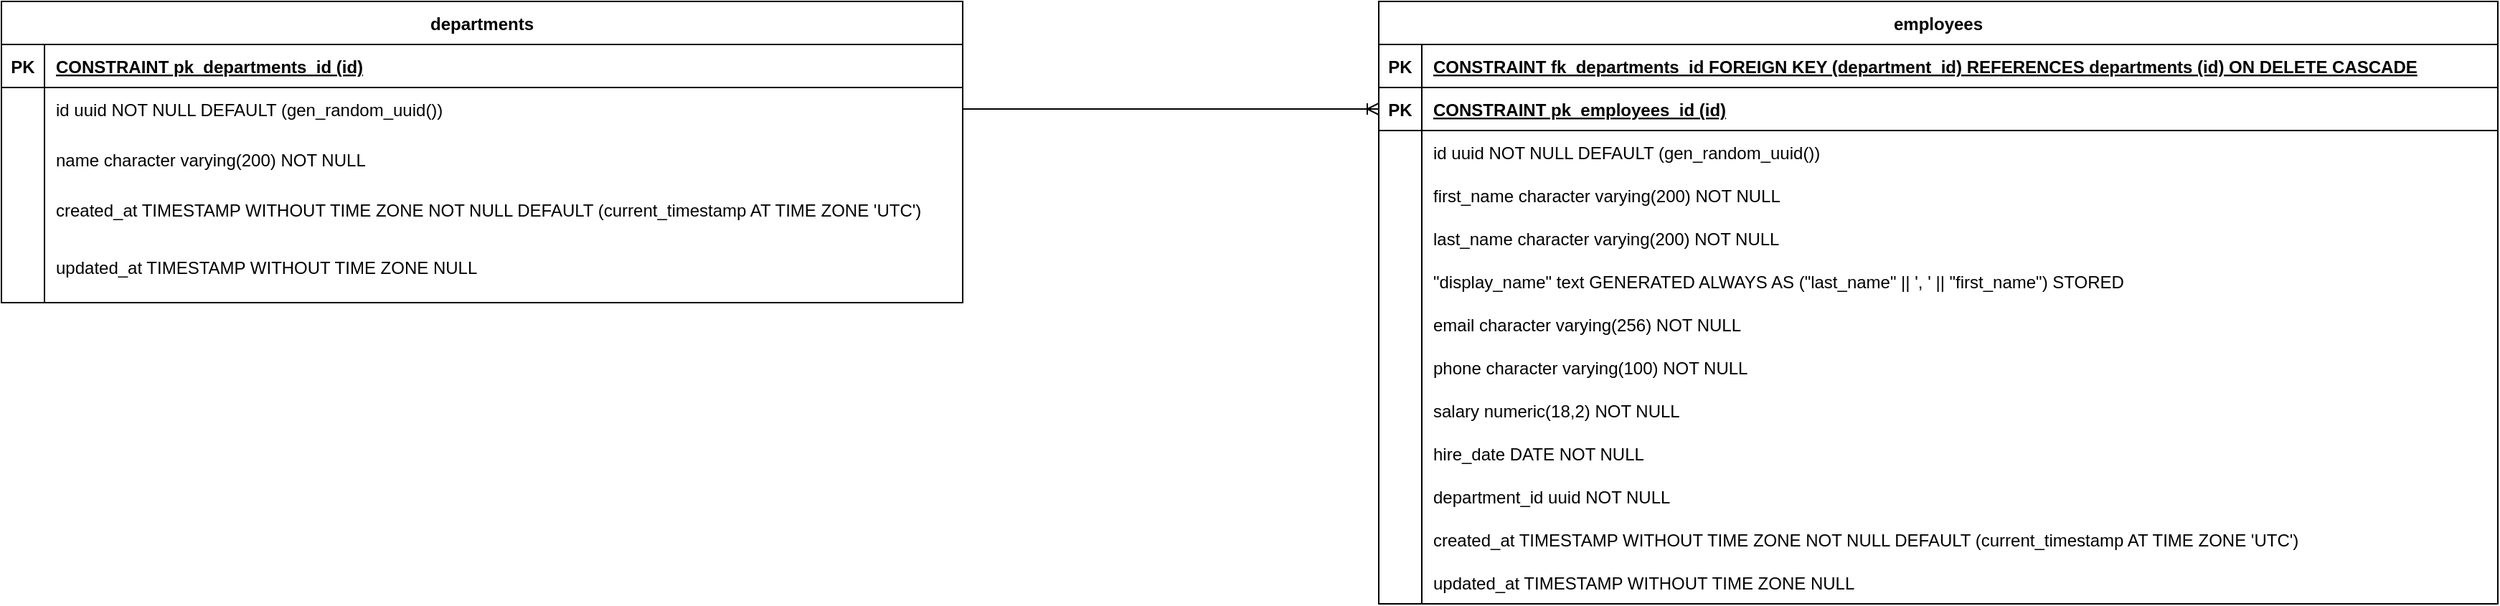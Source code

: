 <mxfile version="21.0.1" type="device"><diagram name="Page-1" id="bLG55vhXpWMHzYdtz4dt"><mxGraphModel dx="683" dy="347" grid="1" gridSize="10" guides="1" tooltips="1" connect="1" arrows="1" fold="1" page="1" pageScale="1" pageWidth="850" pageHeight="1100" math="0" shadow="0"><root><mxCell id="0"/><mxCell id="1" parent="0"/><mxCell id="yqnNz8_Q-8A0ngBZxsE2-1" value="departments" style="shape=table;startSize=30;container=1;collapsible=1;childLayout=tableLayout;fixedRows=1;rowLines=0;fontStyle=1;align=center;resizeLast=1;" vertex="1" parent="1"><mxGeometry y="160" width="670" height="210" as="geometry"/></mxCell><mxCell id="yqnNz8_Q-8A0ngBZxsE2-2" value="" style="shape=tableRow;horizontal=0;startSize=0;swimlaneHead=0;swimlaneBody=0;fillColor=none;collapsible=0;dropTarget=0;points=[[0,0.5],[1,0.5]];portConstraint=eastwest;strokeColor=inherit;top=0;left=0;right=0;bottom=1;" vertex="1" parent="yqnNz8_Q-8A0ngBZxsE2-1"><mxGeometry y="30" width="670" height="30" as="geometry"/></mxCell><mxCell id="yqnNz8_Q-8A0ngBZxsE2-3" value="PK" style="shape=partialRectangle;overflow=hidden;connectable=0;fillColor=none;strokeColor=inherit;top=0;left=0;bottom=0;right=0;fontStyle=1;" vertex="1" parent="yqnNz8_Q-8A0ngBZxsE2-2"><mxGeometry width="30" height="30" as="geometry"><mxRectangle width="30" height="30" as="alternateBounds"/></mxGeometry></mxCell><mxCell id="yqnNz8_Q-8A0ngBZxsE2-4" value="CONSTRAINT pk_departments_id  (id)" style="shape=partialRectangle;overflow=hidden;connectable=0;fillColor=none;align=left;strokeColor=inherit;top=0;left=0;bottom=0;right=0;spacingLeft=6;fontStyle=5;" vertex="1" parent="yqnNz8_Q-8A0ngBZxsE2-2"><mxGeometry x="30" width="640" height="30" as="geometry"><mxRectangle width="640" height="30" as="alternateBounds"/></mxGeometry></mxCell><mxCell id="yqnNz8_Q-8A0ngBZxsE2-5" value="" style="shape=tableRow;horizontal=0;startSize=0;swimlaneHead=0;swimlaneBody=0;fillColor=none;collapsible=0;dropTarget=0;points=[[0,0.5],[1,0.5]];portConstraint=eastwest;strokeColor=inherit;top=0;left=0;right=0;bottom=0;" vertex="1" parent="yqnNz8_Q-8A0ngBZxsE2-1"><mxGeometry y="60" width="670" height="30" as="geometry"/></mxCell><mxCell id="yqnNz8_Q-8A0ngBZxsE2-6" value="" style="shape=partialRectangle;overflow=hidden;connectable=0;fillColor=none;strokeColor=inherit;top=0;left=0;bottom=0;right=0;" vertex="1" parent="yqnNz8_Q-8A0ngBZxsE2-5"><mxGeometry width="30" height="30" as="geometry"><mxRectangle width="30" height="30" as="alternateBounds"/></mxGeometry></mxCell><mxCell id="yqnNz8_Q-8A0ngBZxsE2-7" value="id uuid NOT NULL DEFAULT (gen_random_uuid())" style="shape=partialRectangle;overflow=hidden;connectable=0;fillColor=none;align=left;strokeColor=inherit;top=0;left=0;bottom=0;right=0;spacingLeft=6;" vertex="1" parent="yqnNz8_Q-8A0ngBZxsE2-5"><mxGeometry x="30" width="640" height="30" as="geometry"><mxRectangle width="640" height="30" as="alternateBounds"/></mxGeometry></mxCell><mxCell id="yqnNz8_Q-8A0ngBZxsE2-8" value="" style="shape=tableRow;horizontal=0;startSize=0;swimlaneHead=0;swimlaneBody=0;fillColor=none;collapsible=0;dropTarget=0;points=[[0,0.5],[1,0.5]];portConstraint=eastwest;strokeColor=inherit;top=0;left=0;right=0;bottom=0;" vertex="1" parent="yqnNz8_Q-8A0ngBZxsE2-1"><mxGeometry y="90" width="670" height="40" as="geometry"/></mxCell><mxCell id="yqnNz8_Q-8A0ngBZxsE2-9" value="" style="shape=partialRectangle;overflow=hidden;connectable=0;fillColor=none;strokeColor=inherit;top=0;left=0;bottom=0;right=0;" vertex="1" parent="yqnNz8_Q-8A0ngBZxsE2-8"><mxGeometry width="30" height="40" as="geometry"><mxRectangle width="30" height="40" as="alternateBounds"/></mxGeometry></mxCell><mxCell id="yqnNz8_Q-8A0ngBZxsE2-10" value="name character varying(200) NOT NULL" style="shape=partialRectangle;overflow=hidden;connectable=0;fillColor=none;align=left;strokeColor=inherit;top=0;left=0;bottom=0;right=0;spacingLeft=6;" vertex="1" parent="yqnNz8_Q-8A0ngBZxsE2-8"><mxGeometry x="30" width="640" height="40" as="geometry"><mxRectangle width="640" height="40" as="alternateBounds"/></mxGeometry></mxCell><mxCell id="yqnNz8_Q-8A0ngBZxsE2-11" value="" style="shape=tableRow;horizontal=0;startSize=0;swimlaneHead=0;swimlaneBody=0;fillColor=none;collapsible=0;dropTarget=0;points=[[0,0.5],[1,0.5]];portConstraint=eastwest;strokeColor=inherit;top=0;left=0;right=0;bottom=0;" vertex="1" parent="yqnNz8_Q-8A0ngBZxsE2-1"><mxGeometry y="130" width="670" height="30" as="geometry"/></mxCell><mxCell id="yqnNz8_Q-8A0ngBZxsE2-12" value="" style="shape=partialRectangle;overflow=hidden;connectable=0;fillColor=none;strokeColor=inherit;top=0;left=0;bottom=0;right=0;" vertex="1" parent="yqnNz8_Q-8A0ngBZxsE2-11"><mxGeometry width="30" height="30" as="geometry"><mxRectangle width="30" height="30" as="alternateBounds"/></mxGeometry></mxCell><mxCell id="yqnNz8_Q-8A0ngBZxsE2-13" value="created_at TIMESTAMP WITHOUT TIME ZONE NOT NULL DEFAULT (current_timestamp AT TIME ZONE 'UTC')" style="shape=partialRectangle;overflow=hidden;connectable=0;fillColor=none;align=left;strokeColor=inherit;top=0;left=0;bottom=0;right=0;spacingLeft=6;" vertex="1" parent="yqnNz8_Q-8A0ngBZxsE2-11"><mxGeometry x="30" width="640" height="30" as="geometry"><mxRectangle width="640" height="30" as="alternateBounds"/></mxGeometry></mxCell><mxCell id="yqnNz8_Q-8A0ngBZxsE2-14" value="" style="shape=tableRow;horizontal=0;startSize=0;swimlaneHead=0;swimlaneBody=0;fillColor=none;collapsible=0;dropTarget=0;points=[[0,0.5],[1,0.5]];portConstraint=eastwest;strokeColor=inherit;top=0;left=0;right=0;bottom=0;" vertex="1" parent="yqnNz8_Q-8A0ngBZxsE2-1"><mxGeometry y="160" width="670" height="50" as="geometry"/></mxCell><mxCell id="yqnNz8_Q-8A0ngBZxsE2-15" value="" style="shape=partialRectangle;overflow=hidden;connectable=0;fillColor=none;strokeColor=inherit;top=0;left=0;bottom=0;right=0;" vertex="1" parent="yqnNz8_Q-8A0ngBZxsE2-14"><mxGeometry width="30" height="50" as="geometry"><mxRectangle width="30" height="50" as="alternateBounds"/></mxGeometry></mxCell><mxCell id="yqnNz8_Q-8A0ngBZxsE2-16" value="updated_at TIMESTAMP WITHOUT TIME ZONE NULL" style="shape=partialRectangle;overflow=hidden;connectable=0;fillColor=none;align=left;strokeColor=inherit;top=0;left=0;bottom=0;right=0;spacingLeft=6;" vertex="1" parent="yqnNz8_Q-8A0ngBZxsE2-14"><mxGeometry x="30" width="640" height="50" as="geometry"><mxRectangle width="640" height="50" as="alternateBounds"/></mxGeometry></mxCell><mxCell id="yqnNz8_Q-8A0ngBZxsE2-17" value="employees" style="shape=table;startSize=30;container=1;collapsible=1;childLayout=tableLayout;fixedRows=1;rowLines=0;fontStyle=1;align=center;resizeLast=1;" vertex="1" parent="1"><mxGeometry x="960" y="160" width="780" height="420" as="geometry"/></mxCell><mxCell id="yqnNz8_Q-8A0ngBZxsE2-18" value="" style="shape=tableRow;horizontal=0;startSize=0;swimlaneHead=0;swimlaneBody=0;fillColor=none;collapsible=0;dropTarget=0;points=[[0,0.5],[1,0.5]];portConstraint=eastwest;strokeColor=inherit;top=0;left=0;right=0;bottom=1;" vertex="1" parent="yqnNz8_Q-8A0ngBZxsE2-17"><mxGeometry y="30" width="780" height="30" as="geometry"/></mxCell><mxCell id="yqnNz8_Q-8A0ngBZxsE2-19" value="PK" style="shape=partialRectangle;overflow=hidden;connectable=0;fillColor=none;strokeColor=inherit;top=0;left=0;bottom=0;right=0;fontStyle=1;" vertex="1" parent="yqnNz8_Q-8A0ngBZxsE2-18"><mxGeometry width="30" height="30" as="geometry"><mxRectangle width="30" height="30" as="alternateBounds"/></mxGeometry></mxCell><mxCell id="yqnNz8_Q-8A0ngBZxsE2-20" value="CONSTRAINT fk_departments_id FOREIGN KEY (department_id) REFERENCES departments (id) ON DELETE CASCADE" style="shape=partialRectangle;overflow=hidden;connectable=0;fillColor=none;align=left;strokeColor=inherit;top=0;left=0;bottom=0;right=0;spacingLeft=6;fontStyle=5;" vertex="1" parent="yqnNz8_Q-8A0ngBZxsE2-18"><mxGeometry x="30" width="750" height="30" as="geometry"><mxRectangle width="750" height="30" as="alternateBounds"/></mxGeometry></mxCell><mxCell id="yqnNz8_Q-8A0ngBZxsE2-21" value="" style="shape=tableRow;horizontal=0;startSize=0;swimlaneHead=0;swimlaneBody=0;fillColor=none;collapsible=0;dropTarget=0;points=[[0,0.5],[1,0.5]];portConstraint=eastwest;strokeColor=inherit;top=0;left=0;right=0;bottom=1;" vertex="1" parent="yqnNz8_Q-8A0ngBZxsE2-17"><mxGeometry y="60" width="780" height="30" as="geometry"/></mxCell><mxCell id="yqnNz8_Q-8A0ngBZxsE2-22" value="PK" style="shape=partialRectangle;overflow=hidden;connectable=0;fillColor=none;strokeColor=inherit;top=0;left=0;bottom=0;right=0;fontStyle=1;" vertex="1" parent="yqnNz8_Q-8A0ngBZxsE2-21"><mxGeometry width="30" height="30" as="geometry"><mxRectangle width="30" height="30" as="alternateBounds"/></mxGeometry></mxCell><mxCell id="yqnNz8_Q-8A0ngBZxsE2-23" value="CONSTRAINT pk_employees_id  (id)" style="shape=partialRectangle;overflow=hidden;connectable=0;fillColor=none;align=left;strokeColor=inherit;top=0;left=0;bottom=0;right=0;spacingLeft=6;fontStyle=5;" vertex="1" parent="yqnNz8_Q-8A0ngBZxsE2-21"><mxGeometry x="30" width="750" height="30" as="geometry"><mxRectangle width="750" height="30" as="alternateBounds"/></mxGeometry></mxCell><mxCell id="yqnNz8_Q-8A0ngBZxsE2-24" value="" style="shape=tableRow;horizontal=0;startSize=0;swimlaneHead=0;swimlaneBody=0;fillColor=none;collapsible=0;dropTarget=0;points=[[0,0.5],[1,0.5]];portConstraint=eastwest;strokeColor=inherit;top=0;left=0;right=0;bottom=0;" vertex="1" parent="yqnNz8_Q-8A0ngBZxsE2-17"><mxGeometry y="90" width="780" height="30" as="geometry"/></mxCell><mxCell id="yqnNz8_Q-8A0ngBZxsE2-25" value="" style="shape=partialRectangle;overflow=hidden;connectable=0;fillColor=none;strokeColor=inherit;top=0;left=0;bottom=0;right=0;" vertex="1" parent="yqnNz8_Q-8A0ngBZxsE2-24"><mxGeometry width="30" height="30" as="geometry"><mxRectangle width="30" height="30" as="alternateBounds"/></mxGeometry></mxCell><mxCell id="yqnNz8_Q-8A0ngBZxsE2-26" value="id uuid NOT NULL DEFAULT (gen_random_uuid())" style="shape=partialRectangle;overflow=hidden;connectable=0;fillColor=none;align=left;strokeColor=inherit;top=0;left=0;bottom=0;right=0;spacingLeft=6;" vertex="1" parent="yqnNz8_Q-8A0ngBZxsE2-24"><mxGeometry x="30" width="750" height="30" as="geometry"><mxRectangle width="750" height="30" as="alternateBounds"/></mxGeometry></mxCell><mxCell id="yqnNz8_Q-8A0ngBZxsE2-27" value="" style="shape=tableRow;horizontal=0;startSize=0;swimlaneHead=0;swimlaneBody=0;fillColor=none;collapsible=0;dropTarget=0;points=[[0,0.5],[1,0.5]];portConstraint=eastwest;strokeColor=inherit;top=0;left=0;right=0;bottom=0;" vertex="1" parent="yqnNz8_Q-8A0ngBZxsE2-17"><mxGeometry y="120" width="780" height="30" as="geometry"/></mxCell><mxCell id="yqnNz8_Q-8A0ngBZxsE2-28" value="" style="shape=partialRectangle;overflow=hidden;connectable=0;fillColor=none;strokeColor=inherit;top=0;left=0;bottom=0;right=0;" vertex="1" parent="yqnNz8_Q-8A0ngBZxsE2-27"><mxGeometry width="30" height="30" as="geometry"><mxRectangle width="30" height="30" as="alternateBounds"/></mxGeometry></mxCell><mxCell id="yqnNz8_Q-8A0ngBZxsE2-29" value="first_name character varying(200) NOT NULL" style="shape=partialRectangle;overflow=hidden;connectable=0;fillColor=none;align=left;strokeColor=inherit;top=0;left=0;bottom=0;right=0;spacingLeft=6;" vertex="1" parent="yqnNz8_Q-8A0ngBZxsE2-27"><mxGeometry x="30" width="750" height="30" as="geometry"><mxRectangle width="750" height="30" as="alternateBounds"/></mxGeometry></mxCell><mxCell id="yqnNz8_Q-8A0ngBZxsE2-30" value="" style="shape=tableRow;horizontal=0;startSize=0;swimlaneHead=0;swimlaneBody=0;fillColor=none;collapsible=0;dropTarget=0;points=[[0,0.5],[1,0.5]];portConstraint=eastwest;strokeColor=inherit;top=0;left=0;right=0;bottom=0;" vertex="1" parent="yqnNz8_Q-8A0ngBZxsE2-17"><mxGeometry y="150" width="780" height="30" as="geometry"/></mxCell><mxCell id="yqnNz8_Q-8A0ngBZxsE2-31" value="" style="shape=partialRectangle;overflow=hidden;connectable=0;fillColor=none;strokeColor=inherit;top=0;left=0;bottom=0;right=0;" vertex="1" parent="yqnNz8_Q-8A0ngBZxsE2-30"><mxGeometry width="30" height="30" as="geometry"><mxRectangle width="30" height="30" as="alternateBounds"/></mxGeometry></mxCell><mxCell id="yqnNz8_Q-8A0ngBZxsE2-32" value="last_name character varying(200) NOT NULL" style="shape=partialRectangle;overflow=hidden;connectable=0;fillColor=none;align=left;strokeColor=inherit;top=0;left=0;bottom=0;right=0;spacingLeft=6;" vertex="1" parent="yqnNz8_Q-8A0ngBZxsE2-30"><mxGeometry x="30" width="750" height="30" as="geometry"><mxRectangle width="750" height="30" as="alternateBounds"/></mxGeometry></mxCell><mxCell id="yqnNz8_Q-8A0ngBZxsE2-33" value="" style="shape=tableRow;horizontal=0;startSize=0;swimlaneHead=0;swimlaneBody=0;fillColor=none;collapsible=0;dropTarget=0;points=[[0,0.5],[1,0.5]];portConstraint=eastwest;strokeColor=inherit;top=0;left=0;right=0;bottom=0;" vertex="1" parent="yqnNz8_Q-8A0ngBZxsE2-17"><mxGeometry y="180" width="780" height="30" as="geometry"/></mxCell><mxCell id="yqnNz8_Q-8A0ngBZxsE2-34" value="" style="shape=partialRectangle;overflow=hidden;connectable=0;fillColor=none;strokeColor=inherit;top=0;left=0;bottom=0;right=0;" vertex="1" parent="yqnNz8_Q-8A0ngBZxsE2-33"><mxGeometry width="30" height="30" as="geometry"><mxRectangle width="30" height="30" as="alternateBounds"/></mxGeometry></mxCell><mxCell id="yqnNz8_Q-8A0ngBZxsE2-35" value="&quot;display_name&quot; text GENERATED ALWAYS AS (&quot;last_name&quot; || ', ' || &quot;first_name&quot;) STORED" style="shape=partialRectangle;overflow=hidden;connectable=0;fillColor=none;align=left;strokeColor=inherit;top=0;left=0;bottom=0;right=0;spacingLeft=6;" vertex="1" parent="yqnNz8_Q-8A0ngBZxsE2-33"><mxGeometry x="30" width="750" height="30" as="geometry"><mxRectangle width="750" height="30" as="alternateBounds"/></mxGeometry></mxCell><mxCell id="yqnNz8_Q-8A0ngBZxsE2-36" value="" style="shape=tableRow;horizontal=0;startSize=0;swimlaneHead=0;swimlaneBody=0;fillColor=none;collapsible=0;dropTarget=0;points=[[0,0.5],[1,0.5]];portConstraint=eastwest;strokeColor=inherit;top=0;left=0;right=0;bottom=0;" vertex="1" parent="yqnNz8_Q-8A0ngBZxsE2-17"><mxGeometry y="210" width="780" height="30" as="geometry"/></mxCell><mxCell id="yqnNz8_Q-8A0ngBZxsE2-37" value="" style="shape=partialRectangle;overflow=hidden;connectable=0;fillColor=none;strokeColor=inherit;top=0;left=0;bottom=0;right=0;" vertex="1" parent="yqnNz8_Q-8A0ngBZxsE2-36"><mxGeometry width="30" height="30" as="geometry"><mxRectangle width="30" height="30" as="alternateBounds"/></mxGeometry></mxCell><mxCell id="yqnNz8_Q-8A0ngBZxsE2-38" value="email character varying(256) NOT NULL" style="shape=partialRectangle;overflow=hidden;connectable=0;fillColor=none;align=left;strokeColor=inherit;top=0;left=0;bottom=0;right=0;spacingLeft=6;" vertex="1" parent="yqnNz8_Q-8A0ngBZxsE2-36"><mxGeometry x="30" width="750" height="30" as="geometry"><mxRectangle width="750" height="30" as="alternateBounds"/></mxGeometry></mxCell><mxCell id="yqnNz8_Q-8A0ngBZxsE2-39" value="" style="shape=tableRow;horizontal=0;startSize=0;swimlaneHead=0;swimlaneBody=0;fillColor=none;collapsible=0;dropTarget=0;points=[[0,0.5],[1,0.5]];portConstraint=eastwest;strokeColor=inherit;top=0;left=0;right=0;bottom=0;" vertex="1" parent="yqnNz8_Q-8A0ngBZxsE2-17"><mxGeometry y="240" width="780" height="30" as="geometry"/></mxCell><mxCell id="yqnNz8_Q-8A0ngBZxsE2-40" value="" style="shape=partialRectangle;overflow=hidden;connectable=0;fillColor=none;strokeColor=inherit;top=0;left=0;bottom=0;right=0;" vertex="1" parent="yqnNz8_Q-8A0ngBZxsE2-39"><mxGeometry width="30" height="30" as="geometry"><mxRectangle width="30" height="30" as="alternateBounds"/></mxGeometry></mxCell><mxCell id="yqnNz8_Q-8A0ngBZxsE2-41" value="phone character varying(100) NOT NULL" style="shape=partialRectangle;overflow=hidden;connectable=0;fillColor=none;align=left;strokeColor=inherit;top=0;left=0;bottom=0;right=0;spacingLeft=6;" vertex="1" parent="yqnNz8_Q-8A0ngBZxsE2-39"><mxGeometry x="30" width="750" height="30" as="geometry"><mxRectangle width="750" height="30" as="alternateBounds"/></mxGeometry></mxCell><mxCell id="yqnNz8_Q-8A0ngBZxsE2-42" value="" style="shape=tableRow;horizontal=0;startSize=0;swimlaneHead=0;swimlaneBody=0;fillColor=none;collapsible=0;dropTarget=0;points=[[0,0.5],[1,0.5]];portConstraint=eastwest;strokeColor=inherit;top=0;left=0;right=0;bottom=0;" vertex="1" parent="yqnNz8_Q-8A0ngBZxsE2-17"><mxGeometry y="270" width="780" height="30" as="geometry"/></mxCell><mxCell id="yqnNz8_Q-8A0ngBZxsE2-43" value="" style="shape=partialRectangle;overflow=hidden;connectable=0;fillColor=none;strokeColor=inherit;top=0;left=0;bottom=0;right=0;" vertex="1" parent="yqnNz8_Q-8A0ngBZxsE2-42"><mxGeometry width="30" height="30" as="geometry"><mxRectangle width="30" height="30" as="alternateBounds"/></mxGeometry></mxCell><mxCell id="yqnNz8_Q-8A0ngBZxsE2-44" value="salary numeric(18,2) NOT NULL" style="shape=partialRectangle;overflow=hidden;connectable=0;fillColor=none;align=left;strokeColor=inherit;top=0;left=0;bottom=0;right=0;spacingLeft=6;" vertex="1" parent="yqnNz8_Q-8A0ngBZxsE2-42"><mxGeometry x="30" width="750" height="30" as="geometry"><mxRectangle width="750" height="30" as="alternateBounds"/></mxGeometry></mxCell><mxCell id="yqnNz8_Q-8A0ngBZxsE2-45" value="" style="shape=tableRow;horizontal=0;startSize=0;swimlaneHead=0;swimlaneBody=0;fillColor=none;collapsible=0;dropTarget=0;points=[[0,0.5],[1,0.5]];portConstraint=eastwest;strokeColor=inherit;top=0;left=0;right=0;bottom=0;" vertex="1" parent="yqnNz8_Q-8A0ngBZxsE2-17"><mxGeometry y="300" width="780" height="30" as="geometry"/></mxCell><mxCell id="yqnNz8_Q-8A0ngBZxsE2-46" value="" style="shape=partialRectangle;overflow=hidden;connectable=0;fillColor=none;strokeColor=inherit;top=0;left=0;bottom=0;right=0;" vertex="1" parent="yqnNz8_Q-8A0ngBZxsE2-45"><mxGeometry width="30" height="30" as="geometry"><mxRectangle width="30" height="30" as="alternateBounds"/></mxGeometry></mxCell><mxCell id="yqnNz8_Q-8A0ngBZxsE2-47" value="hire_date DATE NOT NULL" style="shape=partialRectangle;overflow=hidden;connectable=0;fillColor=none;align=left;strokeColor=inherit;top=0;left=0;bottom=0;right=0;spacingLeft=6;" vertex="1" parent="yqnNz8_Q-8A0ngBZxsE2-45"><mxGeometry x="30" width="750" height="30" as="geometry"><mxRectangle width="750" height="30" as="alternateBounds"/></mxGeometry></mxCell><mxCell id="yqnNz8_Q-8A0ngBZxsE2-48" value="" style="shape=tableRow;horizontal=0;startSize=0;swimlaneHead=0;swimlaneBody=0;fillColor=none;collapsible=0;dropTarget=0;points=[[0,0.5],[1,0.5]];portConstraint=eastwest;strokeColor=inherit;top=0;left=0;right=0;bottom=0;" vertex="1" parent="yqnNz8_Q-8A0ngBZxsE2-17"><mxGeometry y="330" width="780" height="30" as="geometry"/></mxCell><mxCell id="yqnNz8_Q-8A0ngBZxsE2-49" value="" style="shape=partialRectangle;overflow=hidden;connectable=0;fillColor=none;strokeColor=inherit;top=0;left=0;bottom=0;right=0;" vertex="1" parent="yqnNz8_Q-8A0ngBZxsE2-48"><mxGeometry width="30" height="30" as="geometry"><mxRectangle width="30" height="30" as="alternateBounds"/></mxGeometry></mxCell><mxCell id="yqnNz8_Q-8A0ngBZxsE2-50" value="department_id uuid NOT NULL" style="shape=partialRectangle;overflow=hidden;connectable=0;fillColor=none;align=left;strokeColor=inherit;top=0;left=0;bottom=0;right=0;spacingLeft=6;" vertex="1" parent="yqnNz8_Q-8A0ngBZxsE2-48"><mxGeometry x="30" width="750" height="30" as="geometry"><mxRectangle width="750" height="30" as="alternateBounds"/></mxGeometry></mxCell><mxCell id="yqnNz8_Q-8A0ngBZxsE2-51" value="" style="shape=tableRow;horizontal=0;startSize=0;swimlaneHead=0;swimlaneBody=0;fillColor=none;collapsible=0;dropTarget=0;points=[[0,0.5],[1,0.5]];portConstraint=eastwest;strokeColor=inherit;top=0;left=0;right=0;bottom=0;" vertex="1" parent="yqnNz8_Q-8A0ngBZxsE2-17"><mxGeometry y="360" width="780" height="30" as="geometry"/></mxCell><mxCell id="yqnNz8_Q-8A0ngBZxsE2-52" value="" style="shape=partialRectangle;overflow=hidden;connectable=0;fillColor=none;strokeColor=inherit;top=0;left=0;bottom=0;right=0;" vertex="1" parent="yqnNz8_Q-8A0ngBZxsE2-51"><mxGeometry width="30" height="30" as="geometry"><mxRectangle width="30" height="30" as="alternateBounds"/></mxGeometry></mxCell><mxCell id="yqnNz8_Q-8A0ngBZxsE2-53" value="created_at TIMESTAMP WITHOUT TIME ZONE NOT NULL DEFAULT (current_timestamp AT TIME ZONE 'UTC')" style="shape=partialRectangle;overflow=hidden;connectable=0;fillColor=none;align=left;strokeColor=inherit;top=0;left=0;bottom=0;right=0;spacingLeft=6;" vertex="1" parent="yqnNz8_Q-8A0ngBZxsE2-51"><mxGeometry x="30" width="750" height="30" as="geometry"><mxRectangle width="750" height="30" as="alternateBounds"/></mxGeometry></mxCell><mxCell id="yqnNz8_Q-8A0ngBZxsE2-54" value="" style="shape=tableRow;horizontal=0;startSize=0;swimlaneHead=0;swimlaneBody=0;fillColor=none;collapsible=0;dropTarget=0;points=[[0,0.5],[1,0.5]];portConstraint=eastwest;strokeColor=inherit;top=0;left=0;right=0;bottom=0;" vertex="1" parent="yqnNz8_Q-8A0ngBZxsE2-17"><mxGeometry y="390" width="780" height="30" as="geometry"/></mxCell><mxCell id="yqnNz8_Q-8A0ngBZxsE2-55" value="" style="shape=partialRectangle;overflow=hidden;connectable=0;fillColor=none;strokeColor=inherit;top=0;left=0;bottom=0;right=0;" vertex="1" parent="yqnNz8_Q-8A0ngBZxsE2-54"><mxGeometry width="30" height="30" as="geometry"><mxRectangle width="30" height="30" as="alternateBounds"/></mxGeometry></mxCell><mxCell id="yqnNz8_Q-8A0ngBZxsE2-56" value="updated_at TIMESTAMP WITHOUT TIME ZONE NULL" style="shape=partialRectangle;overflow=hidden;connectable=0;fillColor=none;align=left;strokeColor=inherit;top=0;left=0;bottom=0;right=0;spacingLeft=6;" vertex="1" parent="yqnNz8_Q-8A0ngBZxsE2-54"><mxGeometry x="30" width="750" height="30" as="geometry"><mxRectangle width="750" height="30" as="alternateBounds"/></mxGeometry></mxCell><mxCell id="yqnNz8_Q-8A0ngBZxsE2-57" value="" style="edgeStyle=entityRelationEdgeStyle;fontSize=12;html=1;endArrow=ERoneToMany;rounded=0;entryX=0;entryY=0.5;entryDx=0;entryDy=0;exitX=1;exitY=0.5;exitDx=0;exitDy=0;" edge="1" parent="1" source="yqnNz8_Q-8A0ngBZxsE2-5" target="yqnNz8_Q-8A0ngBZxsE2-21"><mxGeometry width="100" height="100" relative="1" as="geometry"><mxPoint x="670" y="340" as="sourcePoint"/><mxPoint x="770" y="240" as="targetPoint"/></mxGeometry></mxCell></root></mxGraphModel></diagram></mxfile>